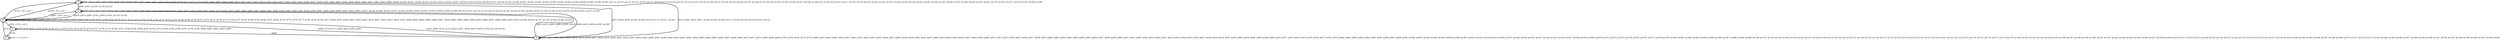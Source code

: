 digraph G {
        node [style=rounded, penwidth=3, fontsize=20, shape=oval];
        "0f" -> "0f" [label="@601, @602, @603, @604, @605, @606, @607, @608, @624, @625, @626, @627, @628, @629, @630, @770, @771, @772, @779, @780, @906, @907, @908, @909, @910, @911, @912, @913, @914, @915, @916, @917, @933, @934, @935, @936, @937, @938, @939, @940, @941, @942, @958, @959, @960, @961, @962, @963, @964, @1009, @1010, @1011, @1012, @1013, @1014, @1015, @1016, @1017, @1018, @1019, @1020, @1036, @1037, @1038, @1039, @1040, @1041, @1042, @1043, @1044, @1045, @1061, @1062, @1063, @1064, @1065, @1066, @1067, @1112, @1113, @1114, @1115, @1116, @1117, @1118, @1119, @1120, @1121, @1122, @1123, @1139, @1140, @1141, @1142, @1143, @1144, @1145, @1146, @1147, @1148, @1164, @1165, @1166, @1167, @1168, @1169, @1170, @1215, @1216, @1217, @1218, @1219, @1220, @1221, @1222, @1223, @1224, @1225, @1226, @1242, @1243, @1244, @1245, @1246, @1247, @1248, @1249, @1250, @1251, @1275, @1276, @1277, @1278, @1279, @1280, @1281", color=black,arrowsize=1,style=bold,penwidth=3,fontsize=20];
"0f" -> "0e" [label="@609, @943, @1046, @1149, @1252", color=black,arrowsize=1,style=bold,penwidth=3,fontsize=20];
"0e" -> "0e" [label="@610, @611, @612, @613, @614, @615, @653, @654, @655, @656, @657, @658, @659, @674, @675, @676, @677, @678, @694, @695, @696, @759, @760, @761, @884, @885, @886, @887, @888, @889, @890, @944, @945, @946, @947, @948, @949, @987, @988, @989, @990, @991, @992, @993, @1047, @1048, @1049, @1050, @1051, @1052, @1090, @1091, @1092, @1093, @1094, @1095, @1096, @1150, @1151, @1152, @1153, @1154, @1155, @1193, @1194, @1195, @1196, @1197, @1198, @1199, @1253, @1254, @1255, @1256, @1257, @1258", color=black,arrowsize=1,style=bold,penwidth=3,fontsize=20];
"0e" -> "00" [label="@616, @679, @697, @762, @950, @1053, @1156, @1259", color=black,arrowsize=1,style=bold,penwidth=3,fontsize=20];
"00" -> "00" [label="@617, @618, @680, @681, @687, @688, @689, @690, @691, @692, @698, @699, @700, @706, @707, @708, @709, @710, @711, @712, @713, @718, @719, @720, @721, @722, @723, @748, @749, @750, @751, @752, @753, @754, @755, @756, @757, @763, @764, @765, @766, @767, @768, @774, @775, @776, @777, @782, @783, @784, @817, @818, @819, @820, @821, @822, @823, @830, @831, @832, @833, @834, @835, @836, @843, @844, @845, @846, @847, @848, @849, @862, @863, @864, @865, @866, @867, @868, @869, @951, @952, @1054, @1055, @1157, @1158, @1260, @1261, @1262", color=black,arrowsize=1,style=bold,penwidth=3,fontsize=20];
"00" -> "08" [label="@619, @682, @701, @714, @824, @837, @850, @870, @953, @1056, @1159, @1263", color=black,arrowsize=1,style=bold,penwidth=3,fontsize=20];
"08" -> "08" [label="@620, @621, @622, @632, @633, @634, @635, @636, @637, @638, @639, @640, @641, @642, @643, @644, @645, @646, @647, @648, @649, @650, @651, @661, @662, @663, @664, @665, @666, @667, @668, @669, @670, @671, @672, @683, @684, @685, @702, @703, @704, @715, @716, @806, @807, @808, @809, @810, @811, @812, @813, @814, @815, @825, @826, @827, @828, @838, @839, @840, @841, @851, @852, @853, @854, @855, @856, @857, @858, @859, @860, @871, @872, @873, @874, @875, @876, @877, @878, @879, @880, @881, @882, @892, @893, @894, @895, @896, @897, @898, @899, @900, @901, @902, @903, @904, @919, @920, @921, @922, @923, @924, @925, @926, @927, @928, @929, @930, @931, @954, @955, @956, @966, @967, @968, @969, @970, @971, @972, @973, @974, @975, @976, @977, @978, @979, @980, @981, @982, @983, @984, @985, @995, @996, @997, @998, @999, @1000, @1001, @1002, @1003, @1004, @1005, @1006, @1007, @1022, @1023, @1024, @1025, @1026, @1027, @1028, @1029, @1030, @1031, @1032, @1033, @1034, @1057, @1058, @1059, @1069, @1070, @1071, @1072, @1073, @1074, @1075, @1076, @1077, @1078, @1079, @1080, @1081, @1082, @1083, @1084, @1085, @1086, @1087, @1088, @1098, @1099, @1100, @1101, @1102, @1103, @1104, @1105, @1106, @1107, @1108, @1109, @1110, @1125, @1126, @1127, @1128, @1129, @1130, @1131, @1132, @1133, @1134, @1135, @1136, @1137, @1160, @1161, @1162, @1172, @1173, @1174, @1175, @1176, @1177, @1178, @1179, @1180, @1181, @1182, @1183, @1184, @1185, @1186, @1187, @1188, @1189, @1190, @1191, @1201, @1202, @1203, @1204, @1205, @1206, @1207, @1208, @1209, @1210, @1211, @1212, @1213, @1228, @1229, @1230, @1231, @1232, @1233, @1234, @1235, @1236, @1237, @1238, @1239, @1240, @1264, @1265, @1266, @1267, @1268, @1269, @1270, @1271, @1272, @1273, @1283, @1284, @1285, @1286, @1287, @1288, @1289, @1290, @1291, @1292, @1293, @1294, @1295, @1296, @1297, @1298, @1299", color=black,arrowsize=1,style=bold,penwidth=3,fontsize=20];
"08" -> "0f" [label="@623, @905, @932, @957, @1008, @1035, @1060, @1111, @1138, @1163, @1214, @1241, @1274", color=black,arrowsize=1,style=bold,penwidth=3,fontsize=20];
"0f" -> "08" [label="@631, @918, @965, @1021, @1068, @1124, @1171, @1227, @1282", color=black,arrowsize=1,style=bold,penwidth=3,fontsize=20];
"08" -> "0e" [label="@652, @673, @883, @986, @1089, @1192", color=black,arrowsize=1,style=bold,penwidth=3,fontsize=20];
"0e" -> "08" [label="@660, @891, @994, @1097, @1200", color=black,arrowsize=1,style=bold,penwidth=3,fontsize=20];
"08" -> "00" [label="@686, @705, @717, @816, @829, @842, @861", color=black,arrowsize=1,style=bold,penwidth=3,fontsize=20];
"00" -> "0e" [label="@693 + 65*n, n=0..1", color=black,arrowsize=1,style=bold,penwidth=3,fontsize=20];
"00" -> "02" [label="@724 + 61*n, n=0..1", color=black,arrowsize=1,style=bold,penwidth=3,fontsize=20];
"02" -> "02" [label="@725, @726, @727, @728, @729, @730, @731, @732, @733, @734, @735, @736, @737, @738, @739, @786, @787, @788, @789, @790, @791, @792, @793, @794, @795, @796, @797, @798, @799, @800, @801, @802, @803, @804", color=black,arrowsize=1,style=bold,penwidth=3,fontsize=20];
"02" -> "01" [label="@740", color=black,arrowsize=1,style=bold,penwidth=3,fontsize=20];
"01" -> "01" [label="@741 + 1*n, n=0..5", color=black,arrowsize=1,style=bold,penwidth=3,fontsize=20];
"01" -> "00" [label="@747", color=black,arrowsize=1,style=bold,penwidth=3,fontsize=20];
"00" -> "0f" [label="@769 + 9*n, n=0..1", color=black,arrowsize=1,style=bold,penwidth=3,fontsize=20];
"0f" -> "00" [label="@773 + 8*n, n=0..1", color=black,arrowsize=1,style=bold,penwidth=3,fontsize=20];
"02" -> "08" [label="@805", color=black,arrowsize=1,style=bold,penwidth=3,fontsize=20];
}
